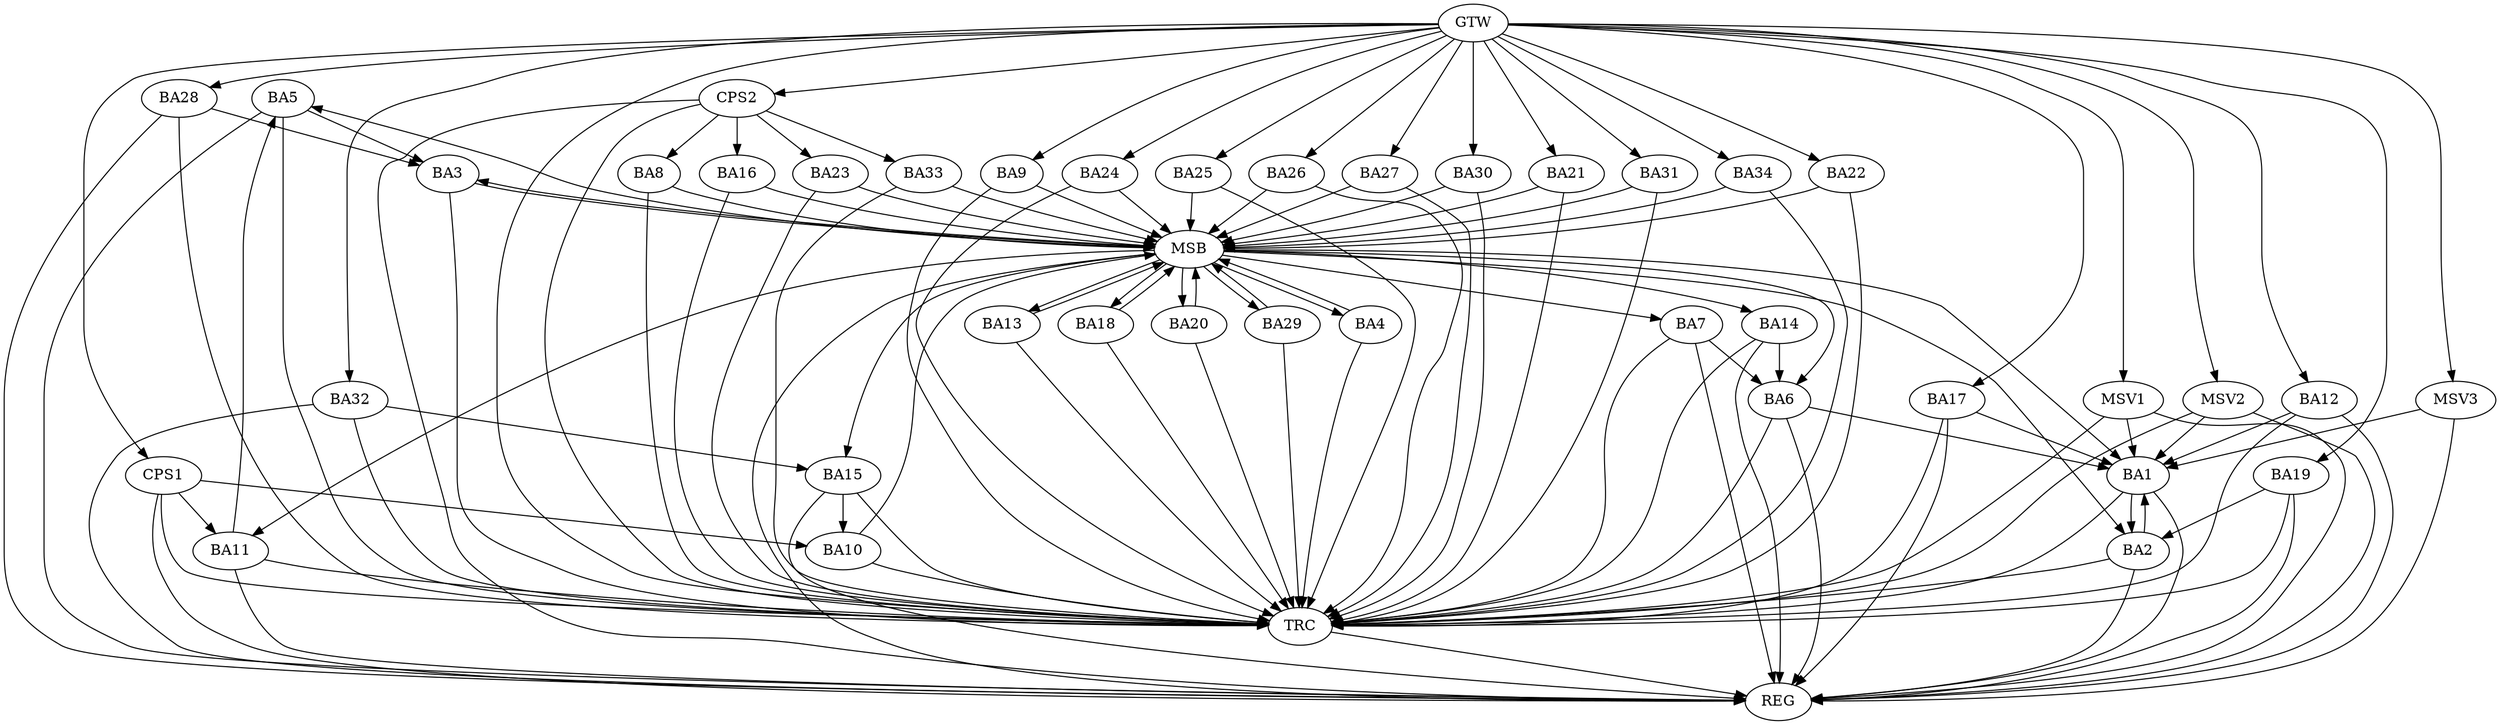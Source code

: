 strict digraph G {
  BA1 [ label="BA1" ];
  BA2 [ label="BA2" ];
  BA3 [ label="BA3" ];
  BA4 [ label="BA4" ];
  BA5 [ label="BA5" ];
  BA6 [ label="BA6" ];
  BA7 [ label="BA7" ];
  BA8 [ label="BA8" ];
  BA9 [ label="BA9" ];
  BA10 [ label="BA10" ];
  BA11 [ label="BA11" ];
  BA12 [ label="BA12" ];
  BA13 [ label="BA13" ];
  BA14 [ label="BA14" ];
  BA15 [ label="BA15" ];
  BA16 [ label="BA16" ];
  BA17 [ label="BA17" ];
  BA18 [ label="BA18" ];
  BA19 [ label="BA19" ];
  BA20 [ label="BA20" ];
  BA21 [ label="BA21" ];
  BA22 [ label="BA22" ];
  BA23 [ label="BA23" ];
  BA24 [ label="BA24" ];
  BA25 [ label="BA25" ];
  BA26 [ label="BA26" ];
  BA27 [ label="BA27" ];
  BA28 [ label="BA28" ];
  BA29 [ label="BA29" ];
  BA30 [ label="BA30" ];
  BA31 [ label="BA31" ];
  BA32 [ label="BA32" ];
  BA33 [ label="BA33" ];
  BA34 [ label="BA34" ];
  CPS1 [ label="CPS1" ];
  CPS2 [ label="CPS2" ];
  GTW [ label="GTW" ];
  REG [ label="REG" ];
  MSB [ label="MSB" ];
  TRC [ label="TRC" ];
  MSV1 [ label="MSV1" ];
  MSV2 [ label="MSV2" ];
  MSV3 [ label="MSV3" ];
  BA1 -> BA2;
  BA2 -> BA1;
  BA5 -> BA3;
  BA6 -> BA1;
  BA7 -> BA6;
  BA11 -> BA5;
  BA12 -> BA1;
  BA14 -> BA6;
  BA15 -> BA10;
  BA17 -> BA1;
  BA19 -> BA2;
  BA28 -> BA3;
  BA32 -> BA15;
  CPS1 -> BA10;
  CPS1 -> BA11;
  CPS2 -> BA23;
  CPS2 -> BA8;
  CPS2 -> BA16;
  CPS2 -> BA33;
  GTW -> BA9;
  GTW -> BA12;
  GTW -> BA17;
  GTW -> BA19;
  GTW -> BA21;
  GTW -> BA22;
  GTW -> BA24;
  GTW -> BA25;
  GTW -> BA26;
  GTW -> BA27;
  GTW -> BA28;
  GTW -> BA30;
  GTW -> BA31;
  GTW -> BA32;
  GTW -> BA34;
  GTW -> CPS1;
  GTW -> CPS2;
  BA1 -> REG;
  BA2 -> REG;
  BA5 -> REG;
  BA6 -> REG;
  BA7 -> REG;
  BA11 -> REG;
  BA12 -> REG;
  BA14 -> REG;
  BA15 -> REG;
  BA17 -> REG;
  BA19 -> REG;
  BA28 -> REG;
  BA32 -> REG;
  CPS1 -> REG;
  CPS2 -> REG;
  BA3 -> MSB;
  MSB -> BA1;
  MSB -> REG;
  BA4 -> MSB;
  MSB -> BA3;
  BA8 -> MSB;
  MSB -> BA4;
  BA9 -> MSB;
  BA10 -> MSB;
  BA13 -> MSB;
  MSB -> BA6;
  BA16 -> MSB;
  MSB -> BA15;
  BA18 -> MSB;
  MSB -> BA2;
  BA20 -> MSB;
  MSB -> BA11;
  BA21 -> MSB;
  MSB -> BA13;
  BA22 -> MSB;
  MSB -> BA20;
  BA23 -> MSB;
  BA24 -> MSB;
  BA25 -> MSB;
  BA26 -> MSB;
  MSB -> BA5;
  BA27 -> MSB;
  MSB -> BA14;
  BA29 -> MSB;
  MSB -> BA18;
  BA30 -> MSB;
  BA31 -> MSB;
  BA33 -> MSB;
  MSB -> BA29;
  BA34 -> MSB;
  MSB -> BA7;
  BA1 -> TRC;
  BA2 -> TRC;
  BA3 -> TRC;
  BA4 -> TRC;
  BA5 -> TRC;
  BA6 -> TRC;
  BA7 -> TRC;
  BA8 -> TRC;
  BA9 -> TRC;
  BA10 -> TRC;
  BA11 -> TRC;
  BA12 -> TRC;
  BA13 -> TRC;
  BA14 -> TRC;
  BA15 -> TRC;
  BA16 -> TRC;
  BA17 -> TRC;
  BA18 -> TRC;
  BA19 -> TRC;
  BA20 -> TRC;
  BA21 -> TRC;
  BA22 -> TRC;
  BA23 -> TRC;
  BA24 -> TRC;
  BA25 -> TRC;
  BA26 -> TRC;
  BA27 -> TRC;
  BA28 -> TRC;
  BA29 -> TRC;
  BA30 -> TRC;
  BA31 -> TRC;
  BA32 -> TRC;
  BA33 -> TRC;
  BA34 -> TRC;
  CPS1 -> TRC;
  CPS2 -> TRC;
  GTW -> TRC;
  TRC -> REG;
  MSV1 -> BA1;
  GTW -> MSV1;
  MSV1 -> REG;
  MSV1 -> TRC;
  MSV2 -> BA1;
  MSV3 -> BA1;
  GTW -> MSV2;
  MSV2 -> REG;
  MSV2 -> TRC;
  GTW -> MSV3;
  MSV3 -> REG;
}
